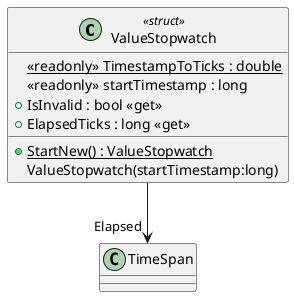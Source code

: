 @startuml
class ValueStopwatch <<struct>> {
    {static} <<readonly>> TimestampToTicks : double
    <<readonly>> startTimestamp : long
    + {static} StartNew() : ValueStopwatch
    ValueStopwatch(startTimestamp:long)
    + IsInvalid : bool <<get>>
    + ElapsedTicks : long <<get>>
}
ValueStopwatch --> "Elapsed" TimeSpan
@enduml
